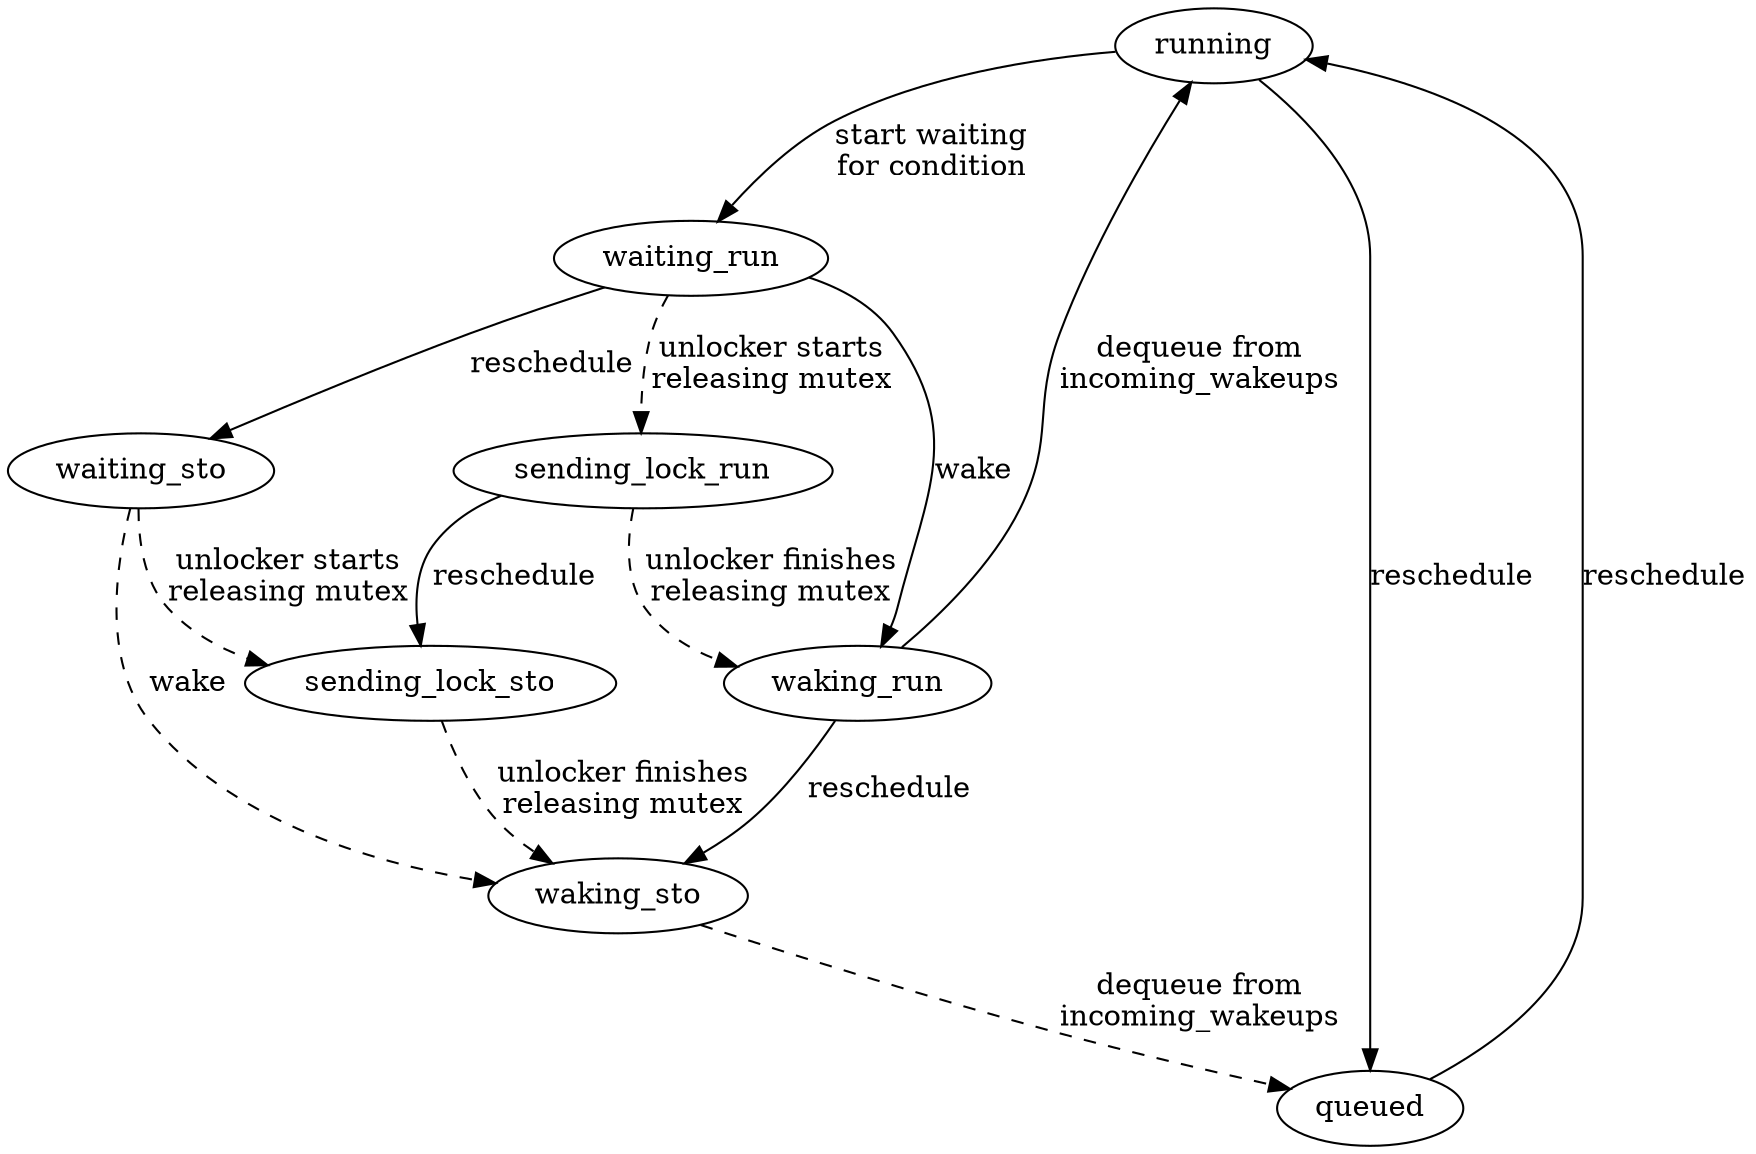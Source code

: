 digraph {

       // Notation:
       // - if no '::' in label, label refers to a member of class thread;
       // - events occurs asynchronous to thread execution: style=dashed

//    unstarted           -> prestarted            [label="start (before sched::init)"]
//    prestarted          -> unstarted             [label="sched::init"]
  
//    unstarted           -> waiting_run           [label="start"];
  

    running             -> waiting_run           [label="start waiting\nfor condition"]
    running             -> queued                [label="reschedule"]
    queued              -> running               [label="reschedule"]
//    running             -> terminating           [label="complete"]
//    terminating         -> terminated            [lamel="schedule & complete"]
  
    waiting_run         -> sending_lock_run      [label="unlocker starts\nreleasing mutex",style=dashed]
    waiting_run         -> waking_run            [label="wake"];
    waiting_run         -> waiting_sto           [label="reschedule"]
    sending_lock_run    -> waking_run            [label="unlocker finishes\nreleasing mutex",style=dashed]
    sending_lock_run    -> sending_lock_sto      [label="reschedule"]
  
    waking_run          -> running               [label="dequeue from\nincoming_wakeups"]
    waking_run          -> waking_sto            [label="reschedule"]
  
    waiting_sto         -> sending_lock_sto      [label="unlocker starts\nreleasing mutex",style=dashed]
    waiting_sto         -> waking_sto            [label="wake",style=dashed]
    sending_lock_sto    -> waking_sto            [label="unlocker finishes\nreleasing mutex",style=dashed]
    waking_sto          -> queued                [label="dequeue from\nincoming_wakeups",style=dashed]
  
  
//    running             -> stagemig_run                     [label="stage::enqueue"]
//    stagemig_run        -> stagemig_sto          [label="switch_to"]
//    stagemig_sto        -> queued                [label="stage::dequeue"]

}
